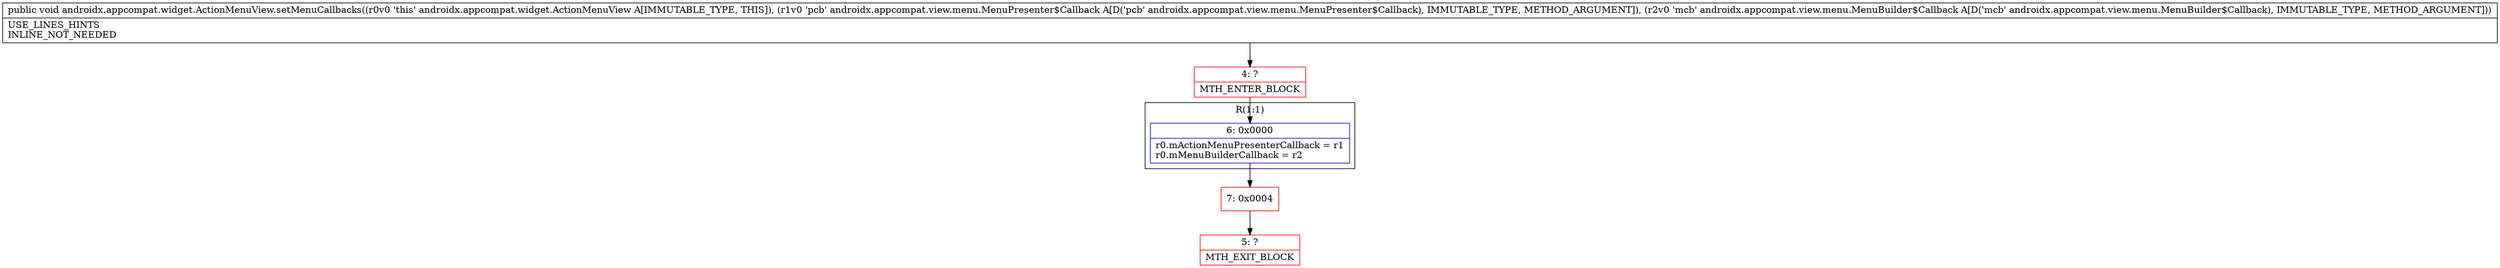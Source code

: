 digraph "CFG forandroidx.appcompat.widget.ActionMenuView.setMenuCallbacks(Landroidx\/appcompat\/view\/menu\/MenuPresenter$Callback;Landroidx\/appcompat\/view\/menu\/MenuBuilder$Callback;)V" {
subgraph cluster_Region_1414609146 {
label = "R(1:1)";
node [shape=record,color=blue];
Node_6 [shape=record,label="{6\:\ 0x0000|r0.mActionMenuPresenterCallback = r1\lr0.mMenuBuilderCallback = r2\l}"];
}
Node_4 [shape=record,color=red,label="{4\:\ ?|MTH_ENTER_BLOCK\l}"];
Node_7 [shape=record,color=red,label="{7\:\ 0x0004}"];
Node_5 [shape=record,color=red,label="{5\:\ ?|MTH_EXIT_BLOCK\l}"];
MethodNode[shape=record,label="{public void androidx.appcompat.widget.ActionMenuView.setMenuCallbacks((r0v0 'this' androidx.appcompat.widget.ActionMenuView A[IMMUTABLE_TYPE, THIS]), (r1v0 'pcb' androidx.appcompat.view.menu.MenuPresenter$Callback A[D('pcb' androidx.appcompat.view.menu.MenuPresenter$Callback), IMMUTABLE_TYPE, METHOD_ARGUMENT]), (r2v0 'mcb' androidx.appcompat.view.menu.MenuBuilder$Callback A[D('mcb' androidx.appcompat.view.menu.MenuBuilder$Callback), IMMUTABLE_TYPE, METHOD_ARGUMENT]))  | USE_LINES_HINTS\lINLINE_NOT_NEEDED\l}"];
MethodNode -> Node_4;Node_6 -> Node_7;
Node_4 -> Node_6;
Node_7 -> Node_5;
}

